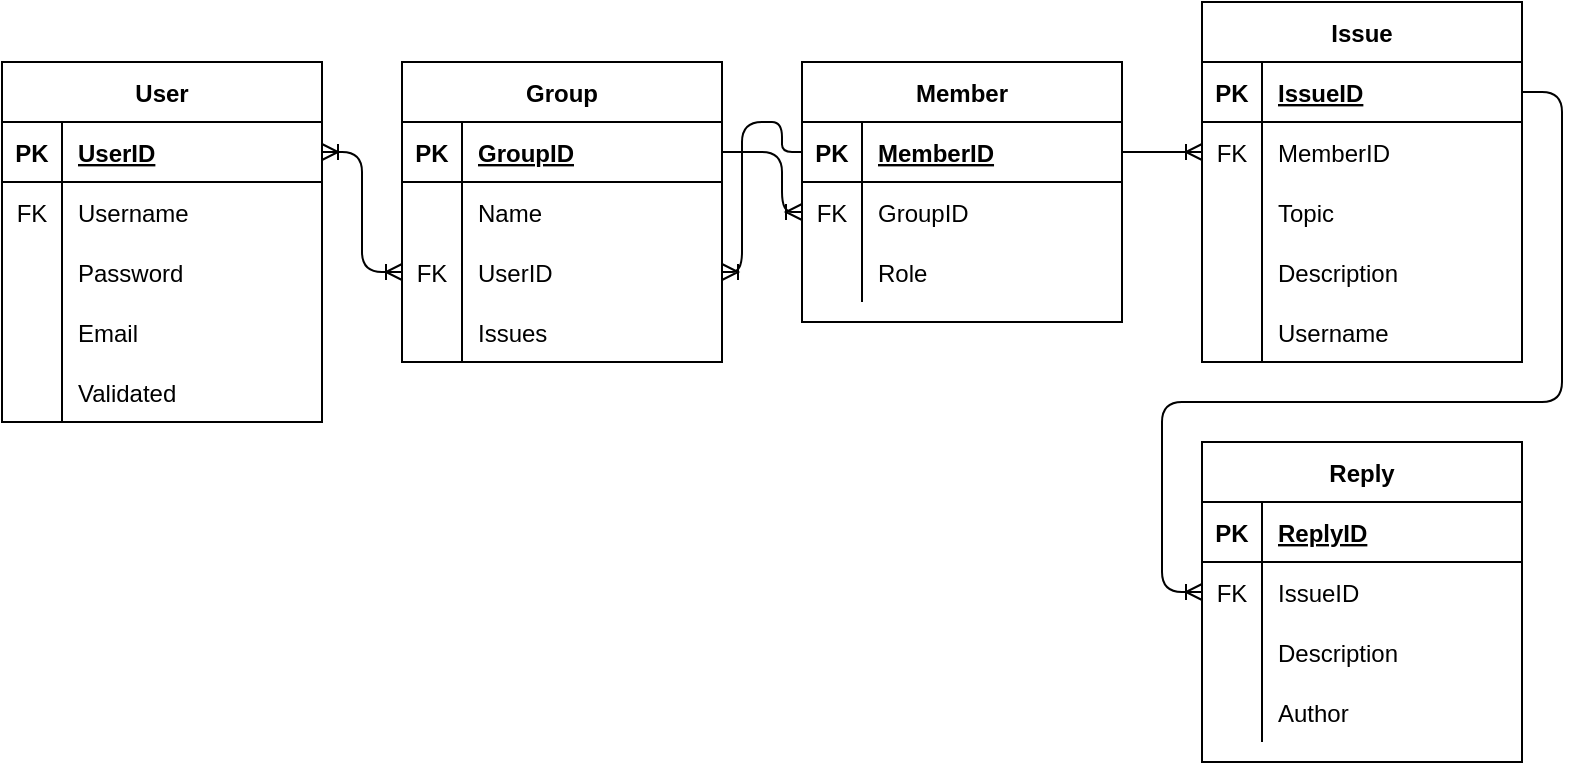 <mxfile version="13.8.3" type="github">
  <diagram id="bxU3fk7m5OpbvBLP904j" name="Page-1">
    <mxGraphModel dx="1038" dy="575" grid="1" gridSize="10" guides="1" tooltips="1" connect="1" arrows="1" fold="1" page="1" pageScale="1" pageWidth="850" pageHeight="1100" math="0" shadow="0">
      <root>
        <mxCell id="0" />
        <mxCell id="1" parent="0" />
        <mxCell id="K057KEZizGarsnSes37f-79" style="edgeStyle=orthogonalEdgeStyle;rounded=1;orthogonalLoop=1;jettySize=auto;html=1;exitX=1;exitY=0.5;exitDx=0;exitDy=0;entryX=0;entryY=0.5;entryDx=0;entryDy=0;startArrow=none;startFill=0;endArrow=ERoneToMany;endFill=0;" parent="1" source="K057KEZizGarsnSes37f-20" target="K057KEZizGarsnSes37f-65" edge="1">
          <mxGeometry relative="1" as="geometry">
            <Array as="points">
              <mxPoint x="430" y="115" />
              <mxPoint x="430" y="145" />
            </Array>
          </mxGeometry>
        </mxCell>
        <mxCell id="K057KEZizGarsnSes37f-81" style="edgeStyle=orthogonalEdgeStyle;rounded=1;orthogonalLoop=1;jettySize=auto;html=1;exitX=1;exitY=0.5;exitDx=0;exitDy=0;entryX=0;entryY=0.5;entryDx=0;entryDy=0;startArrow=ERoneToMany;startFill=0;endArrow=ERoneToMany;endFill=0;" parent="1" source="K057KEZizGarsnSes37f-2" target="K057KEZizGarsnSes37f-26" edge="1">
          <mxGeometry relative="1" as="geometry">
            <Array as="points">
              <mxPoint x="220" y="115" />
              <mxPoint x="220" y="175" />
            </Array>
          </mxGeometry>
        </mxCell>
        <mxCell id="K057KEZizGarsnSes37f-97" style="edgeStyle=orthogonalEdgeStyle;rounded=1;orthogonalLoop=1;jettySize=auto;html=1;exitX=1;exitY=0.5;exitDx=0;exitDy=0;entryX=0;entryY=0.5;entryDx=0;entryDy=0;startArrow=none;startFill=0;endArrow=ERoneToMany;endFill=0;" parent="1" source="K057KEZizGarsnSes37f-45" target="K057KEZizGarsnSes37f-88" edge="1">
          <mxGeometry relative="1" as="geometry">
            <Array as="points">
              <mxPoint x="820" y="85" />
              <mxPoint x="820" y="240" />
              <mxPoint x="620" y="240" />
              <mxPoint x="620" y="335" />
            </Array>
          </mxGeometry>
        </mxCell>
        <mxCell id="K057KEZizGarsnSes37f-98" style="edgeStyle=orthogonalEdgeStyle;rounded=1;orthogonalLoop=1;jettySize=auto;html=1;exitX=1;exitY=0.5;exitDx=0;exitDy=0;entryX=0;entryY=0.5;entryDx=0;entryDy=0;startArrow=none;startFill=0;endArrow=ERoneToMany;endFill=0;" parent="1" source="K057KEZizGarsnSes37f-62" target="K057KEZizGarsnSes37f-48" edge="1">
          <mxGeometry relative="1" as="geometry" />
        </mxCell>
        <mxCell id="K057KEZizGarsnSes37f-1" value="User" style="shape=table;startSize=30;container=1;collapsible=1;childLayout=tableLayout;fixedRows=1;rowLines=0;fontStyle=1;align=center;resizeLast=1;" parent="1" vertex="1">
          <mxGeometry x="40" y="70" width="160" height="180" as="geometry" />
        </mxCell>
        <mxCell id="K057KEZizGarsnSes37f-2" value="" style="shape=partialRectangle;collapsible=0;dropTarget=0;pointerEvents=0;fillColor=none;top=0;left=0;bottom=1;right=0;points=[[0,0.5],[1,0.5]];portConstraint=eastwest;" parent="K057KEZizGarsnSes37f-1" vertex="1">
          <mxGeometry y="30" width="160" height="30" as="geometry" />
        </mxCell>
        <mxCell id="K057KEZizGarsnSes37f-3" value="PK" style="shape=partialRectangle;connectable=0;fillColor=none;top=0;left=0;bottom=0;right=0;fontStyle=1;overflow=hidden;" parent="K057KEZizGarsnSes37f-2" vertex="1">
          <mxGeometry width="30" height="30" as="geometry" />
        </mxCell>
        <mxCell id="K057KEZizGarsnSes37f-4" value="UserID" style="shape=partialRectangle;connectable=0;fillColor=none;top=0;left=0;bottom=0;right=0;align=left;spacingLeft=6;fontStyle=5;overflow=hidden;" parent="K057KEZizGarsnSes37f-2" vertex="1">
          <mxGeometry x="30" width="130" height="30" as="geometry" />
        </mxCell>
        <mxCell id="K057KEZizGarsnSes37f-5" value="" style="shape=partialRectangle;collapsible=0;dropTarget=0;pointerEvents=0;fillColor=none;top=0;left=0;bottom=0;right=0;points=[[0,0.5],[1,0.5]];portConstraint=eastwest;" parent="K057KEZizGarsnSes37f-1" vertex="1">
          <mxGeometry y="60" width="160" height="30" as="geometry" />
        </mxCell>
        <mxCell id="K057KEZizGarsnSes37f-6" value="FK" style="shape=partialRectangle;connectable=0;fillColor=none;top=0;left=0;bottom=0;right=0;editable=1;overflow=hidden;" parent="K057KEZizGarsnSes37f-5" vertex="1">
          <mxGeometry width="30" height="30" as="geometry" />
        </mxCell>
        <mxCell id="K057KEZizGarsnSes37f-7" value="Username" style="shape=partialRectangle;connectable=0;fillColor=none;top=0;left=0;bottom=0;right=0;align=left;spacingLeft=6;overflow=hidden;" parent="K057KEZizGarsnSes37f-5" vertex="1">
          <mxGeometry x="30" width="130" height="30" as="geometry" />
        </mxCell>
        <mxCell id="K057KEZizGarsnSes37f-8" value="" style="shape=partialRectangle;collapsible=0;dropTarget=0;pointerEvents=0;fillColor=none;top=0;left=0;bottom=0;right=0;points=[[0,0.5],[1,0.5]];portConstraint=eastwest;" parent="K057KEZizGarsnSes37f-1" vertex="1">
          <mxGeometry y="90" width="160" height="30" as="geometry" />
        </mxCell>
        <mxCell id="K057KEZizGarsnSes37f-9" value="" style="shape=partialRectangle;connectable=0;fillColor=none;top=0;left=0;bottom=0;right=0;editable=1;overflow=hidden;" parent="K057KEZizGarsnSes37f-8" vertex="1">
          <mxGeometry width="30" height="30" as="geometry" />
        </mxCell>
        <mxCell id="K057KEZizGarsnSes37f-10" value="Password" style="shape=partialRectangle;connectable=0;fillColor=none;top=0;left=0;bottom=0;right=0;align=left;spacingLeft=6;overflow=hidden;" parent="K057KEZizGarsnSes37f-8" vertex="1">
          <mxGeometry x="30" width="130" height="30" as="geometry" />
        </mxCell>
        <mxCell id="K057KEZizGarsnSes37f-11" value="" style="shape=partialRectangle;collapsible=0;dropTarget=0;pointerEvents=0;fillColor=none;top=0;left=0;bottom=0;right=0;points=[[0,0.5],[1,0.5]];portConstraint=eastwest;" parent="K057KEZizGarsnSes37f-1" vertex="1">
          <mxGeometry y="120" width="160" height="30" as="geometry" />
        </mxCell>
        <mxCell id="K057KEZizGarsnSes37f-12" value="" style="shape=partialRectangle;connectable=0;fillColor=none;top=0;left=0;bottom=0;right=0;editable=1;overflow=hidden;" parent="K057KEZizGarsnSes37f-11" vertex="1">
          <mxGeometry width="30" height="30" as="geometry" />
        </mxCell>
        <mxCell id="K057KEZizGarsnSes37f-13" value="Email" style="shape=partialRectangle;connectable=0;fillColor=none;top=0;left=0;bottom=0;right=0;align=left;spacingLeft=6;overflow=hidden;" parent="K057KEZizGarsnSes37f-11" vertex="1">
          <mxGeometry x="30" width="130" height="30" as="geometry" />
        </mxCell>
        <mxCell id="gorFcoBJhtHLjQZS5to7-1" value="" style="shape=partialRectangle;collapsible=0;dropTarget=0;pointerEvents=0;fillColor=none;top=0;left=0;bottom=0;right=0;points=[[0,0.5],[1,0.5]];portConstraint=eastwest;" vertex="1" parent="K057KEZizGarsnSes37f-1">
          <mxGeometry y="150" width="160" height="30" as="geometry" />
        </mxCell>
        <mxCell id="gorFcoBJhtHLjQZS5to7-2" value="" style="shape=partialRectangle;connectable=0;fillColor=none;top=0;left=0;bottom=0;right=0;editable=1;overflow=hidden;" vertex="1" parent="gorFcoBJhtHLjQZS5to7-1">
          <mxGeometry width="30" height="30" as="geometry" />
        </mxCell>
        <mxCell id="gorFcoBJhtHLjQZS5to7-3" value="Validated" style="shape=partialRectangle;connectable=0;fillColor=none;top=0;left=0;bottom=0;right=0;align=left;spacingLeft=6;overflow=hidden;" vertex="1" parent="gorFcoBJhtHLjQZS5to7-1">
          <mxGeometry x="30" width="130" height="30" as="geometry" />
        </mxCell>
        <mxCell id="K057KEZizGarsnSes37f-19" value="Group" style="shape=table;startSize=30;container=1;collapsible=1;childLayout=tableLayout;fixedRows=1;rowLines=0;fontStyle=1;align=center;resizeLast=1;" parent="1" vertex="1">
          <mxGeometry x="240" y="70" width="160" height="150" as="geometry" />
        </mxCell>
        <mxCell id="K057KEZizGarsnSes37f-20" value="" style="shape=partialRectangle;collapsible=0;dropTarget=0;pointerEvents=0;fillColor=none;top=0;left=0;bottom=1;right=0;points=[[0,0.5],[1,0.5]];portConstraint=eastwest;" parent="K057KEZizGarsnSes37f-19" vertex="1">
          <mxGeometry y="30" width="160" height="30" as="geometry" />
        </mxCell>
        <mxCell id="K057KEZizGarsnSes37f-21" value="PK" style="shape=partialRectangle;connectable=0;fillColor=none;top=0;left=0;bottom=0;right=0;fontStyle=1;overflow=hidden;" parent="K057KEZizGarsnSes37f-20" vertex="1">
          <mxGeometry width="30" height="30" as="geometry" />
        </mxCell>
        <mxCell id="K057KEZizGarsnSes37f-22" value="GroupID" style="shape=partialRectangle;connectable=0;fillColor=none;top=0;left=0;bottom=0;right=0;align=left;spacingLeft=6;fontStyle=5;overflow=hidden;" parent="K057KEZizGarsnSes37f-20" vertex="1">
          <mxGeometry x="30" width="130" height="30" as="geometry" />
        </mxCell>
        <mxCell id="K057KEZizGarsnSes37f-23" value="" style="shape=partialRectangle;collapsible=0;dropTarget=0;pointerEvents=0;fillColor=none;top=0;left=0;bottom=0;right=0;points=[[0,0.5],[1,0.5]];portConstraint=eastwest;" parent="K057KEZizGarsnSes37f-19" vertex="1">
          <mxGeometry y="60" width="160" height="30" as="geometry" />
        </mxCell>
        <mxCell id="K057KEZizGarsnSes37f-24" value="" style="shape=partialRectangle;connectable=0;fillColor=none;top=0;left=0;bottom=0;right=0;editable=1;overflow=hidden;" parent="K057KEZizGarsnSes37f-23" vertex="1">
          <mxGeometry width="30" height="30" as="geometry" />
        </mxCell>
        <mxCell id="K057KEZizGarsnSes37f-25" value="Name" style="shape=partialRectangle;connectable=0;fillColor=none;top=0;left=0;bottom=0;right=0;align=left;spacingLeft=6;overflow=hidden;" parent="K057KEZizGarsnSes37f-23" vertex="1">
          <mxGeometry x="30" width="130" height="30" as="geometry" />
        </mxCell>
        <mxCell id="K057KEZizGarsnSes37f-26" value="" style="shape=partialRectangle;collapsible=0;dropTarget=0;pointerEvents=0;fillColor=none;top=0;left=0;bottom=0;right=0;points=[[0,0.5],[1,0.5]];portConstraint=eastwest;" parent="K057KEZizGarsnSes37f-19" vertex="1">
          <mxGeometry y="90" width="160" height="30" as="geometry" />
        </mxCell>
        <mxCell id="K057KEZizGarsnSes37f-27" value="FK" style="shape=partialRectangle;connectable=0;fillColor=none;top=0;left=0;bottom=0;right=0;editable=1;overflow=hidden;" parent="K057KEZizGarsnSes37f-26" vertex="1">
          <mxGeometry width="30" height="30" as="geometry" />
        </mxCell>
        <mxCell id="K057KEZizGarsnSes37f-28" value="UserID" style="shape=partialRectangle;connectable=0;fillColor=none;top=0;left=0;bottom=0;right=0;align=left;spacingLeft=6;overflow=hidden;" parent="K057KEZizGarsnSes37f-26" vertex="1">
          <mxGeometry x="30" width="130" height="30" as="geometry" />
        </mxCell>
        <mxCell id="K057KEZizGarsnSes37f-29" value="" style="shape=partialRectangle;collapsible=0;dropTarget=0;pointerEvents=0;fillColor=none;top=0;left=0;bottom=0;right=0;points=[[0,0.5],[1,0.5]];portConstraint=eastwest;" parent="K057KEZizGarsnSes37f-19" vertex="1">
          <mxGeometry y="120" width="160" height="30" as="geometry" />
        </mxCell>
        <mxCell id="K057KEZizGarsnSes37f-30" value="" style="shape=partialRectangle;connectable=0;fillColor=none;top=0;left=0;bottom=0;right=0;editable=1;overflow=hidden;" parent="K057KEZizGarsnSes37f-29" vertex="1">
          <mxGeometry width="30" height="30" as="geometry" />
        </mxCell>
        <mxCell id="K057KEZizGarsnSes37f-31" value="Issues" style="shape=partialRectangle;connectable=0;fillColor=none;top=0;left=0;bottom=0;right=0;align=left;spacingLeft=6;overflow=hidden;" parent="K057KEZizGarsnSes37f-29" vertex="1">
          <mxGeometry x="30" width="130" height="30" as="geometry" />
        </mxCell>
        <mxCell id="K057KEZizGarsnSes37f-61" value="Member" style="shape=table;startSize=30;container=1;collapsible=1;childLayout=tableLayout;fixedRows=1;rowLines=0;fontStyle=1;align=center;resizeLast=1;" parent="1" vertex="1">
          <mxGeometry x="440" y="70" width="160" height="130" as="geometry" />
        </mxCell>
        <mxCell id="K057KEZizGarsnSes37f-62" value="" style="shape=partialRectangle;collapsible=0;dropTarget=0;pointerEvents=0;fillColor=none;top=0;left=0;bottom=1;right=0;points=[[0,0.5],[1,0.5]];portConstraint=eastwest;" parent="K057KEZizGarsnSes37f-61" vertex="1">
          <mxGeometry y="30" width="160" height="30" as="geometry" />
        </mxCell>
        <mxCell id="K057KEZizGarsnSes37f-63" value="PK" style="shape=partialRectangle;connectable=0;fillColor=none;top=0;left=0;bottom=0;right=0;fontStyle=1;overflow=hidden;" parent="K057KEZizGarsnSes37f-62" vertex="1">
          <mxGeometry width="30" height="30" as="geometry" />
        </mxCell>
        <mxCell id="K057KEZizGarsnSes37f-64" value="MemberID" style="shape=partialRectangle;connectable=0;fillColor=none;top=0;left=0;bottom=0;right=0;align=left;spacingLeft=6;fontStyle=5;overflow=hidden;" parent="K057KEZizGarsnSes37f-62" vertex="1">
          <mxGeometry x="30" width="130" height="30" as="geometry" />
        </mxCell>
        <mxCell id="K057KEZizGarsnSes37f-65" value="" style="shape=partialRectangle;collapsible=0;dropTarget=0;pointerEvents=0;fillColor=none;top=0;left=0;bottom=0;right=0;points=[[0,0.5],[1,0.5]];portConstraint=eastwest;" parent="K057KEZizGarsnSes37f-61" vertex="1">
          <mxGeometry y="60" width="160" height="30" as="geometry" />
        </mxCell>
        <mxCell id="K057KEZizGarsnSes37f-66" value="FK" style="shape=partialRectangle;connectable=0;fillColor=none;top=0;left=0;bottom=0;right=0;editable=1;overflow=hidden;" parent="K057KEZizGarsnSes37f-65" vertex="1">
          <mxGeometry width="30" height="30" as="geometry" />
        </mxCell>
        <mxCell id="K057KEZizGarsnSes37f-67" value="GroupID" style="shape=partialRectangle;connectable=0;fillColor=none;top=0;left=0;bottom=0;right=0;align=left;spacingLeft=6;overflow=hidden;" parent="K057KEZizGarsnSes37f-65" vertex="1">
          <mxGeometry x="30" width="130" height="30" as="geometry" />
        </mxCell>
        <mxCell id="K057KEZizGarsnSes37f-68" value="" style="shape=partialRectangle;collapsible=0;dropTarget=0;pointerEvents=0;fillColor=none;top=0;left=0;bottom=0;right=0;points=[[0,0.5],[1,0.5]];portConstraint=eastwest;" parent="K057KEZizGarsnSes37f-61" vertex="1">
          <mxGeometry y="90" width="160" height="30" as="geometry" />
        </mxCell>
        <mxCell id="K057KEZizGarsnSes37f-69" value="" style="shape=partialRectangle;connectable=0;fillColor=none;top=0;left=0;bottom=0;right=0;editable=1;overflow=hidden;" parent="K057KEZizGarsnSes37f-68" vertex="1">
          <mxGeometry width="30" height="30" as="geometry" />
        </mxCell>
        <mxCell id="K057KEZizGarsnSes37f-70" value="Role" style="shape=partialRectangle;connectable=0;fillColor=none;top=0;left=0;bottom=0;right=0;align=left;spacingLeft=6;overflow=hidden;" parent="K057KEZizGarsnSes37f-68" vertex="1">
          <mxGeometry x="30" width="130" height="30" as="geometry" />
        </mxCell>
        <mxCell id="K057KEZizGarsnSes37f-44" value="Issue" style="shape=table;startSize=30;container=1;collapsible=1;childLayout=tableLayout;fixedRows=1;rowLines=0;fontStyle=1;align=center;resizeLast=1;" parent="1" vertex="1">
          <mxGeometry x="640" y="40" width="160" height="180" as="geometry" />
        </mxCell>
        <mxCell id="K057KEZizGarsnSes37f-45" value="" style="shape=partialRectangle;collapsible=0;dropTarget=0;pointerEvents=0;fillColor=none;top=0;left=0;bottom=1;right=0;points=[[0,0.5],[1,0.5]];portConstraint=eastwest;" parent="K057KEZizGarsnSes37f-44" vertex="1">
          <mxGeometry y="30" width="160" height="30" as="geometry" />
        </mxCell>
        <mxCell id="K057KEZizGarsnSes37f-46" value="PK" style="shape=partialRectangle;connectable=0;fillColor=none;top=0;left=0;bottom=0;right=0;fontStyle=1;overflow=hidden;" parent="K057KEZizGarsnSes37f-45" vertex="1">
          <mxGeometry width="30" height="30" as="geometry" />
        </mxCell>
        <mxCell id="K057KEZizGarsnSes37f-47" value="IssueID" style="shape=partialRectangle;connectable=0;fillColor=none;top=0;left=0;bottom=0;right=0;align=left;spacingLeft=6;fontStyle=5;overflow=hidden;" parent="K057KEZizGarsnSes37f-45" vertex="1">
          <mxGeometry x="30" width="130" height="30" as="geometry" />
        </mxCell>
        <mxCell id="K057KEZizGarsnSes37f-48" value="" style="shape=partialRectangle;collapsible=0;dropTarget=0;pointerEvents=0;fillColor=none;top=0;left=0;bottom=0;right=0;points=[[0,0.5],[1,0.5]];portConstraint=eastwest;" parent="K057KEZizGarsnSes37f-44" vertex="1">
          <mxGeometry y="60" width="160" height="30" as="geometry" />
        </mxCell>
        <mxCell id="K057KEZizGarsnSes37f-49" value="FK" style="shape=partialRectangle;connectable=0;fillColor=none;top=0;left=0;bottom=0;right=0;editable=1;overflow=hidden;" parent="K057KEZizGarsnSes37f-48" vertex="1">
          <mxGeometry width="30" height="30" as="geometry" />
        </mxCell>
        <mxCell id="K057KEZizGarsnSes37f-50" value="MemberID" style="shape=partialRectangle;connectable=0;fillColor=none;top=0;left=0;bottom=0;right=0;align=left;spacingLeft=6;overflow=hidden;" parent="K057KEZizGarsnSes37f-48" vertex="1">
          <mxGeometry x="30" width="130" height="30" as="geometry" />
        </mxCell>
        <mxCell id="K057KEZizGarsnSes37f-51" value="" style="shape=partialRectangle;collapsible=0;dropTarget=0;pointerEvents=0;fillColor=none;top=0;left=0;bottom=0;right=0;points=[[0,0.5],[1,0.5]];portConstraint=eastwest;" parent="K057KEZizGarsnSes37f-44" vertex="1">
          <mxGeometry y="90" width="160" height="30" as="geometry" />
        </mxCell>
        <mxCell id="K057KEZizGarsnSes37f-52" value="" style="shape=partialRectangle;connectable=0;fillColor=none;top=0;left=0;bottom=0;right=0;editable=1;overflow=hidden;" parent="K057KEZizGarsnSes37f-51" vertex="1">
          <mxGeometry width="30" height="30" as="geometry" />
        </mxCell>
        <mxCell id="K057KEZizGarsnSes37f-53" value="Topic" style="shape=partialRectangle;connectable=0;fillColor=none;top=0;left=0;bottom=0;right=0;align=left;spacingLeft=6;overflow=hidden;" parent="K057KEZizGarsnSes37f-51" vertex="1">
          <mxGeometry x="30" width="130" height="30" as="geometry" />
        </mxCell>
        <mxCell id="K057KEZizGarsnSes37f-54" value="" style="shape=partialRectangle;collapsible=0;dropTarget=0;pointerEvents=0;fillColor=none;top=0;left=0;bottom=0;right=0;points=[[0,0.5],[1,0.5]];portConstraint=eastwest;" parent="K057KEZizGarsnSes37f-44" vertex="1">
          <mxGeometry y="120" width="160" height="30" as="geometry" />
        </mxCell>
        <mxCell id="K057KEZizGarsnSes37f-55" value="" style="shape=partialRectangle;connectable=0;fillColor=none;top=0;left=0;bottom=0;right=0;editable=1;overflow=hidden;" parent="K057KEZizGarsnSes37f-54" vertex="1">
          <mxGeometry width="30" height="30" as="geometry" />
        </mxCell>
        <mxCell id="K057KEZizGarsnSes37f-56" value="Description" style="shape=partialRectangle;connectable=0;fillColor=none;top=0;left=0;bottom=0;right=0;align=left;spacingLeft=6;overflow=hidden;" parent="K057KEZizGarsnSes37f-54" vertex="1">
          <mxGeometry x="30" width="130" height="30" as="geometry" />
        </mxCell>
        <mxCell id="K057KEZizGarsnSes37f-74" value="" style="shape=partialRectangle;collapsible=0;dropTarget=0;pointerEvents=0;fillColor=none;top=0;left=0;bottom=0;right=0;points=[[0,0.5],[1,0.5]];portConstraint=eastwest;" parent="K057KEZizGarsnSes37f-44" vertex="1">
          <mxGeometry y="150" width="160" height="30" as="geometry" />
        </mxCell>
        <mxCell id="K057KEZizGarsnSes37f-75" value="" style="shape=partialRectangle;connectable=0;fillColor=none;top=0;left=0;bottom=0;right=0;editable=1;overflow=hidden;" parent="K057KEZizGarsnSes37f-74" vertex="1">
          <mxGeometry width="30" height="30" as="geometry" />
        </mxCell>
        <mxCell id="K057KEZizGarsnSes37f-76" value="Username" style="shape=partialRectangle;connectable=0;fillColor=none;top=0;left=0;bottom=0;right=0;align=left;spacingLeft=6;overflow=hidden;" parent="K057KEZizGarsnSes37f-74" vertex="1">
          <mxGeometry x="30" width="130" height="30" as="geometry" />
        </mxCell>
        <mxCell id="K057KEZizGarsnSes37f-84" value="Reply" style="shape=table;startSize=30;container=1;collapsible=1;childLayout=tableLayout;fixedRows=1;rowLines=0;fontStyle=1;align=center;resizeLast=1;" parent="1" vertex="1">
          <mxGeometry x="640" y="260" width="160" height="160" as="geometry" />
        </mxCell>
        <mxCell id="K057KEZizGarsnSes37f-85" value="" style="shape=partialRectangle;collapsible=0;dropTarget=0;pointerEvents=0;fillColor=none;top=0;left=0;bottom=1;right=0;points=[[0,0.5],[1,0.5]];portConstraint=eastwest;" parent="K057KEZizGarsnSes37f-84" vertex="1">
          <mxGeometry y="30" width="160" height="30" as="geometry" />
        </mxCell>
        <mxCell id="K057KEZizGarsnSes37f-86" value="PK" style="shape=partialRectangle;connectable=0;fillColor=none;top=0;left=0;bottom=0;right=0;fontStyle=1;overflow=hidden;" parent="K057KEZizGarsnSes37f-85" vertex="1">
          <mxGeometry width="30" height="30" as="geometry" />
        </mxCell>
        <mxCell id="K057KEZizGarsnSes37f-87" value="ReplyID" style="shape=partialRectangle;connectable=0;fillColor=none;top=0;left=0;bottom=0;right=0;align=left;spacingLeft=6;fontStyle=5;overflow=hidden;" parent="K057KEZizGarsnSes37f-85" vertex="1">
          <mxGeometry x="30" width="130" height="30" as="geometry" />
        </mxCell>
        <mxCell id="K057KEZizGarsnSes37f-88" value="" style="shape=partialRectangle;collapsible=0;dropTarget=0;pointerEvents=0;fillColor=none;top=0;left=0;bottom=0;right=0;points=[[0,0.5],[1,0.5]];portConstraint=eastwest;" parent="K057KEZizGarsnSes37f-84" vertex="1">
          <mxGeometry y="60" width="160" height="30" as="geometry" />
        </mxCell>
        <mxCell id="K057KEZizGarsnSes37f-89" value="FK" style="shape=partialRectangle;connectable=0;fillColor=none;top=0;left=0;bottom=0;right=0;editable=1;overflow=hidden;" parent="K057KEZizGarsnSes37f-88" vertex="1">
          <mxGeometry width="30" height="30" as="geometry" />
        </mxCell>
        <mxCell id="K057KEZizGarsnSes37f-90" value="IssueID" style="shape=partialRectangle;connectable=0;fillColor=none;top=0;left=0;bottom=0;right=0;align=left;spacingLeft=6;overflow=hidden;" parent="K057KEZizGarsnSes37f-88" vertex="1">
          <mxGeometry x="30" width="130" height="30" as="geometry" />
        </mxCell>
        <mxCell id="K057KEZizGarsnSes37f-91" value="" style="shape=partialRectangle;collapsible=0;dropTarget=0;pointerEvents=0;fillColor=none;top=0;left=0;bottom=0;right=0;points=[[0,0.5],[1,0.5]];portConstraint=eastwest;" parent="K057KEZizGarsnSes37f-84" vertex="1">
          <mxGeometry y="90" width="160" height="30" as="geometry" />
        </mxCell>
        <mxCell id="K057KEZizGarsnSes37f-92" value="" style="shape=partialRectangle;connectable=0;fillColor=none;top=0;left=0;bottom=0;right=0;editable=1;overflow=hidden;" parent="K057KEZizGarsnSes37f-91" vertex="1">
          <mxGeometry width="30" height="30" as="geometry" />
        </mxCell>
        <mxCell id="K057KEZizGarsnSes37f-93" value="Description" style="shape=partialRectangle;connectable=0;fillColor=none;top=0;left=0;bottom=0;right=0;align=left;spacingLeft=6;overflow=hidden;" parent="K057KEZizGarsnSes37f-91" vertex="1">
          <mxGeometry x="30" width="130" height="30" as="geometry" />
        </mxCell>
        <mxCell id="K057KEZizGarsnSes37f-94" value="" style="shape=partialRectangle;collapsible=0;dropTarget=0;pointerEvents=0;fillColor=none;top=0;left=0;bottom=0;right=0;points=[[0,0.5],[1,0.5]];portConstraint=eastwest;" parent="K057KEZizGarsnSes37f-84" vertex="1">
          <mxGeometry y="120" width="160" height="30" as="geometry" />
        </mxCell>
        <mxCell id="K057KEZizGarsnSes37f-95" value="" style="shape=partialRectangle;connectable=0;fillColor=none;top=0;left=0;bottom=0;right=0;editable=1;overflow=hidden;" parent="K057KEZizGarsnSes37f-94" vertex="1">
          <mxGeometry width="30" height="30" as="geometry" />
        </mxCell>
        <mxCell id="K057KEZizGarsnSes37f-96" value="Author" style="shape=partialRectangle;connectable=0;fillColor=none;top=0;left=0;bottom=0;right=0;align=left;spacingLeft=6;overflow=hidden;" parent="K057KEZizGarsnSes37f-94" vertex="1">
          <mxGeometry x="30" width="130" height="30" as="geometry" />
        </mxCell>
        <mxCell id="gorFcoBJhtHLjQZS5to7-13" style="edgeStyle=orthogonalEdgeStyle;rounded=1;orthogonalLoop=1;jettySize=auto;html=1;exitX=1;exitY=0.5;exitDx=0;exitDy=0;entryX=0;entryY=0.5;entryDx=0;entryDy=0;startArrow=ERoneToMany;startFill=0;endArrow=none;endFill=0;" edge="1" parent="1" source="K057KEZizGarsnSes37f-26" target="K057KEZizGarsnSes37f-62">
          <mxGeometry relative="1" as="geometry">
            <Array as="points">
              <mxPoint x="410" y="175" />
              <mxPoint x="410" y="100" />
              <mxPoint x="430" y="100" />
              <mxPoint x="430" y="115" />
            </Array>
          </mxGeometry>
        </mxCell>
      </root>
    </mxGraphModel>
  </diagram>
</mxfile>
